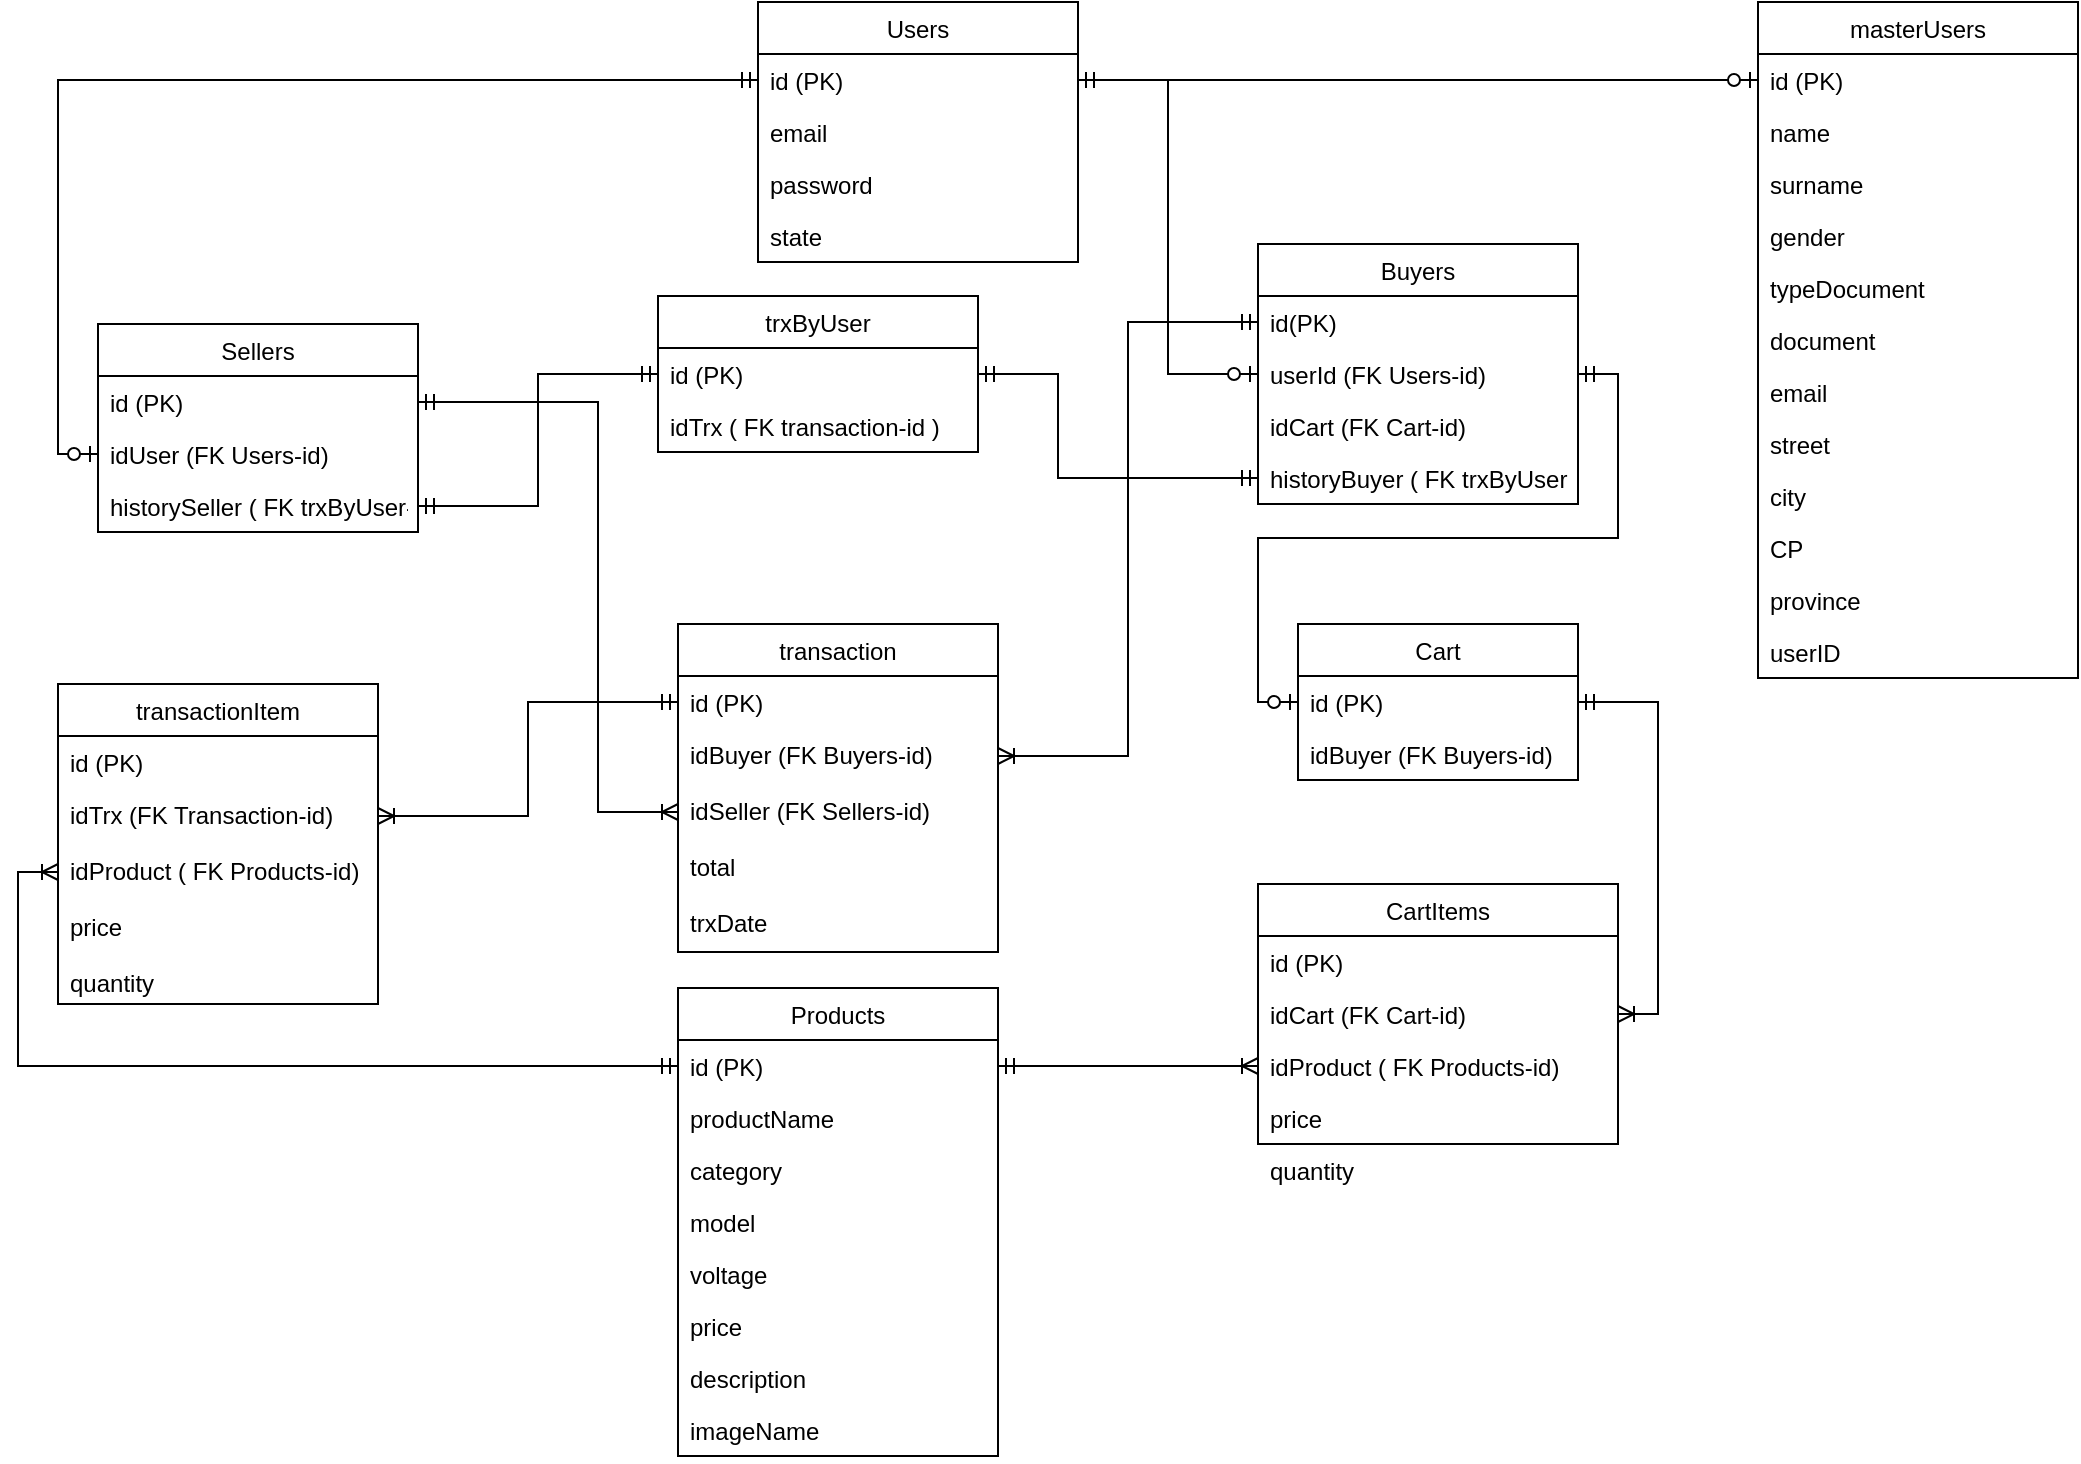 <mxfile version="12.6.7" type="device"><diagram id="SBNmrv5jbKWbXd2afy_5" name="Page-1"><mxGraphModel dx="2760" dy="450" grid="1" gridSize="10" guides="1" tooltips="1" connect="1" arrows="1" fold="1" page="1" pageScale="1" pageWidth="826" pageHeight="1169" math="0" shadow="0"><root><mxCell id="0"/><mxCell id="1" parent="0"/><mxCell id="Nz3JqQSpzv1bPOwpjb-S-1" value="Users" style="swimlane;fontStyle=0;childLayout=stackLayout;horizontal=1;startSize=26;fillColor=none;horizontalStack=0;resizeParent=1;resizeParentMax=0;resizeLast=0;collapsible=1;marginBottom=0;" parent="1" vertex="1"><mxGeometry x="-1260" y="20" width="160" height="130" as="geometry"/></mxCell><mxCell id="Nz3JqQSpzv1bPOwpjb-S-2" value="id (PK)" style="text;strokeColor=none;fillColor=none;align=left;verticalAlign=top;spacingLeft=4;spacingRight=4;overflow=hidden;rotatable=0;points=[[0,0.5],[1,0.5]];portConstraint=eastwest;" parent="Nz3JqQSpzv1bPOwpjb-S-1" vertex="1"><mxGeometry y="26" width="160" height="26" as="geometry"/></mxCell><mxCell id="Nz3JqQSpzv1bPOwpjb-S-3" value="email" style="text;strokeColor=none;fillColor=none;align=left;verticalAlign=top;spacingLeft=4;spacingRight=4;overflow=hidden;rotatable=0;points=[[0,0.5],[1,0.5]];portConstraint=eastwest;" parent="Nz3JqQSpzv1bPOwpjb-S-1" vertex="1"><mxGeometry y="52" width="160" height="26" as="geometry"/></mxCell><mxCell id="Nz3JqQSpzv1bPOwpjb-S-4" value="password" style="text;strokeColor=none;fillColor=none;align=left;verticalAlign=top;spacingLeft=4;spacingRight=4;overflow=hidden;rotatable=0;points=[[0,0.5],[1,0.5]];portConstraint=eastwest;" parent="Nz3JqQSpzv1bPOwpjb-S-1" vertex="1"><mxGeometry y="78" width="160" height="26" as="geometry"/></mxCell><mxCell id="Nz3JqQSpzv1bPOwpjb-S-81" value="state" style="text;strokeColor=none;fillColor=none;align=left;verticalAlign=top;spacingLeft=4;spacingRight=4;overflow=hidden;rotatable=0;points=[[0,0.5],[1,0.5]];portConstraint=eastwest;" parent="Nz3JqQSpzv1bPOwpjb-S-1" vertex="1"><mxGeometry y="104" width="160" height="26" as="geometry"/></mxCell><mxCell id="Nz3JqQSpzv1bPOwpjb-S-5" value="Buyers" style="swimlane;fontStyle=0;childLayout=stackLayout;horizontal=1;startSize=26;fillColor=none;horizontalStack=0;resizeParent=1;resizeParentMax=0;resizeLast=0;collapsible=1;marginBottom=0;" parent="1" vertex="1"><mxGeometry x="-1010" y="141" width="160" height="130" as="geometry"/></mxCell><mxCell id="Nz3JqQSpzv1bPOwpjb-S-6" value="id(PK)" style="text;strokeColor=none;fillColor=none;align=left;verticalAlign=top;spacingLeft=4;spacingRight=4;overflow=hidden;rotatable=0;points=[[0,0.5],[1,0.5]];portConstraint=eastwest;" parent="Nz3JqQSpzv1bPOwpjb-S-5" vertex="1"><mxGeometry y="26" width="160" height="26" as="geometry"/></mxCell><mxCell id="Nz3JqQSpzv1bPOwpjb-S-7" value="userId (FK Users-id)" style="text;strokeColor=none;fillColor=none;align=left;verticalAlign=top;spacingLeft=4;spacingRight=4;overflow=hidden;rotatable=0;points=[[0,0.5],[1,0.5]];portConstraint=eastwest;" parent="Nz3JqQSpzv1bPOwpjb-S-5" vertex="1"><mxGeometry y="52" width="160" height="26" as="geometry"/></mxCell><mxCell id="Nz3JqQSpzv1bPOwpjb-S-8" value="idCart (FK Cart-id)" style="text;strokeColor=none;fillColor=none;align=left;verticalAlign=top;spacingLeft=4;spacingRight=4;overflow=hidden;rotatable=0;points=[[0,0.5],[1,0.5]];portConstraint=eastwest;" parent="Nz3JqQSpzv1bPOwpjb-S-5" vertex="1"><mxGeometry y="78" width="160" height="26" as="geometry"/></mxCell><mxCell id="Nz3JqQSpzv1bPOwpjb-S-64" value="historyBuyer ( FK trxByUser-id)" style="text;strokeColor=none;fillColor=none;align=left;verticalAlign=top;spacingLeft=4;spacingRight=4;overflow=hidden;rotatable=0;points=[[0,0.5],[1,0.5]];portConstraint=eastwest;" parent="Nz3JqQSpzv1bPOwpjb-S-5" vertex="1"><mxGeometry y="104" width="160" height="26" as="geometry"/></mxCell><mxCell id="Nz3JqQSpzv1bPOwpjb-S-9" value="Sellers" style="swimlane;fontStyle=0;childLayout=stackLayout;horizontal=1;startSize=26;fillColor=none;horizontalStack=0;resizeParent=1;resizeParentMax=0;resizeLast=0;collapsible=1;marginBottom=0;" parent="1" vertex="1"><mxGeometry x="-1590" y="181" width="160" height="104" as="geometry"/></mxCell><mxCell id="Nz3JqQSpzv1bPOwpjb-S-10" value="id (PK)" style="text;strokeColor=none;fillColor=none;align=left;verticalAlign=top;spacingLeft=4;spacingRight=4;overflow=hidden;rotatable=0;points=[[0,0.5],[1,0.5]];portConstraint=eastwest;" parent="Nz3JqQSpzv1bPOwpjb-S-9" vertex="1"><mxGeometry y="26" width="160" height="26" as="geometry"/></mxCell><mxCell id="Nz3JqQSpzv1bPOwpjb-S-11" value="idUser (FK Users-id)" style="text;strokeColor=none;fillColor=none;align=left;verticalAlign=top;spacingLeft=4;spacingRight=4;overflow=hidden;rotatable=0;points=[[0,0.5],[1,0.5]];portConstraint=eastwest;" parent="Nz3JqQSpzv1bPOwpjb-S-9" vertex="1"><mxGeometry y="52" width="160" height="26" as="geometry"/></mxCell><mxCell id="Nz3JqQSpzv1bPOwpjb-S-12" value="historySeller ( FK trxByUser-id)" style="text;strokeColor=none;fillColor=none;align=left;verticalAlign=top;spacingLeft=4;spacingRight=4;overflow=hidden;rotatable=0;points=[[0,0.5],[1,0.5]];portConstraint=eastwest;" parent="Nz3JqQSpzv1bPOwpjb-S-9" vertex="1"><mxGeometry y="78" width="160" height="26" as="geometry"/></mxCell><mxCell id="Nz3JqQSpzv1bPOwpjb-S-13" value="transaction" style="swimlane;fontStyle=0;childLayout=stackLayout;horizontal=1;startSize=26;fillColor=none;horizontalStack=0;resizeParent=1;resizeParentMax=0;resizeLast=0;collapsible=1;marginBottom=0;" parent="1" vertex="1"><mxGeometry x="-1300" y="331" width="160" height="164" as="geometry"/></mxCell><mxCell id="Nz3JqQSpzv1bPOwpjb-S-14" value="id (PK)" style="text;strokeColor=none;fillColor=none;align=left;verticalAlign=top;spacingLeft=4;spacingRight=4;overflow=hidden;rotatable=0;points=[[0,0.5],[1,0.5]];portConstraint=eastwest;" parent="Nz3JqQSpzv1bPOwpjb-S-13" vertex="1"><mxGeometry y="26" width="160" height="26" as="geometry"/></mxCell><mxCell id="Nz3JqQSpzv1bPOwpjb-S-48" value="idBuyer (FK Buyers-id)" style="text;strokeColor=none;fillColor=none;align=left;verticalAlign=top;spacingLeft=4;spacingRight=4;overflow=hidden;rotatable=0;points=[[0,0.5],[1,0.5]];portConstraint=eastwest;" parent="Nz3JqQSpzv1bPOwpjb-S-13" vertex="1"><mxGeometry y="52" width="160" height="28" as="geometry"/></mxCell><mxCell id="Nz3JqQSpzv1bPOwpjb-S-53" value="idSeller (FK Sellers-id)" style="text;strokeColor=none;fillColor=none;align=left;verticalAlign=top;spacingLeft=4;spacingRight=4;overflow=hidden;rotatable=0;points=[[0,0.5],[1,0.5]];portConstraint=eastwest;" parent="Nz3JqQSpzv1bPOwpjb-S-13" vertex="1"><mxGeometry y="80" width="160" height="28" as="geometry"/></mxCell><mxCell id="Nz3JqQSpzv1bPOwpjb-S-52" value="total" style="text;strokeColor=none;fillColor=none;align=left;verticalAlign=top;spacingLeft=4;spacingRight=4;overflow=hidden;rotatable=0;points=[[0,0.5],[1,0.5]];portConstraint=eastwest;" parent="Nz3JqQSpzv1bPOwpjb-S-13" vertex="1"><mxGeometry y="108" width="160" height="28" as="geometry"/></mxCell><mxCell id="Nz3JqQSpzv1bPOwpjb-S-60" value="trxDate" style="text;strokeColor=none;fillColor=none;align=left;verticalAlign=top;spacingLeft=4;spacingRight=4;overflow=hidden;rotatable=0;points=[[0,0.5],[1,0.5]];portConstraint=eastwest;" parent="Nz3JqQSpzv1bPOwpjb-S-13" vertex="1"><mxGeometry y="136" width="160" height="28" as="geometry"/></mxCell><mxCell id="Nz3JqQSpzv1bPOwpjb-S-21" value="Cart" style="swimlane;fontStyle=0;childLayout=stackLayout;horizontal=1;startSize=26;fillColor=none;horizontalStack=0;resizeParent=1;resizeParentMax=0;resizeLast=0;collapsible=1;marginBottom=0;" parent="1" vertex="1"><mxGeometry x="-990" y="331" width="140" height="78" as="geometry"/></mxCell><mxCell id="Nz3JqQSpzv1bPOwpjb-S-22" value="id (PK)" style="text;strokeColor=none;fillColor=none;align=left;verticalAlign=top;spacingLeft=4;spacingRight=4;overflow=hidden;rotatable=0;points=[[0,0.5],[1,0.5]];portConstraint=eastwest;" parent="Nz3JqQSpzv1bPOwpjb-S-21" vertex="1"><mxGeometry y="26" width="140" height="26" as="geometry"/></mxCell><mxCell id="Nz3JqQSpzv1bPOwpjb-S-24" value="idBuyer (FK Buyers-id)" style="text;strokeColor=none;fillColor=none;align=left;verticalAlign=top;spacingLeft=4;spacingRight=4;overflow=hidden;rotatable=0;points=[[0,0.5],[1,0.5]];portConstraint=eastwest;" parent="Nz3JqQSpzv1bPOwpjb-S-21" vertex="1"><mxGeometry y="52" width="140" height="26" as="geometry"/></mxCell><mxCell id="Nz3JqQSpzv1bPOwpjb-S-25" value="CartItems" style="swimlane;fontStyle=0;childLayout=stackLayout;horizontal=1;startSize=26;fillColor=none;horizontalStack=0;resizeParent=1;resizeParentMax=0;resizeLast=0;collapsible=1;marginBottom=0;" parent="1" vertex="1"><mxGeometry x="-1010" y="461" width="180" height="130" as="geometry"><mxRectangle x="740" y="73" width="80" height="26" as="alternateBounds"/></mxGeometry></mxCell><mxCell id="Nz3JqQSpzv1bPOwpjb-S-26" value="id (PK)" style="text;strokeColor=none;fillColor=none;align=left;verticalAlign=top;spacingLeft=4;spacingRight=4;overflow=hidden;rotatable=0;points=[[0,0.5],[1,0.5]];portConstraint=eastwest;" parent="Nz3JqQSpzv1bPOwpjb-S-25" vertex="1"><mxGeometry y="26" width="180" height="26" as="geometry"/></mxCell><mxCell id="Nz3JqQSpzv1bPOwpjb-S-27" value="idCart (FK Cart-id)" style="text;strokeColor=none;fillColor=none;align=left;verticalAlign=top;spacingLeft=4;spacingRight=4;overflow=hidden;rotatable=0;points=[[0,0.5],[1,0.5]];portConstraint=eastwest;" parent="Nz3JqQSpzv1bPOwpjb-S-25" vertex="1"><mxGeometry y="52" width="180" height="26" as="geometry"/></mxCell><mxCell id="Nz3JqQSpzv1bPOwpjb-S-37" value="idProduct ( FK Products-id)" style="text;strokeColor=none;fillColor=none;align=left;verticalAlign=top;spacingLeft=4;spacingRight=4;overflow=hidden;rotatable=0;points=[[0,0.5],[1,0.5]];portConstraint=eastwest;" parent="Nz3JqQSpzv1bPOwpjb-S-25" vertex="1"><mxGeometry y="78" width="180" height="26" as="geometry"/></mxCell><mxCell id="Nz3JqQSpzv1bPOwpjb-S-42" value="price" style="text;strokeColor=none;fillColor=none;align=left;verticalAlign=top;spacingLeft=4;spacingRight=4;overflow=hidden;rotatable=0;points=[[0,0.5],[1,0.5]];portConstraint=eastwest;" parent="Nz3JqQSpzv1bPOwpjb-S-25" vertex="1"><mxGeometry y="104" width="180" height="26" as="geometry"/></mxCell><mxCell id="Nz3JqQSpzv1bPOwpjb-S-28" style="edgeStyle=orthogonalEdgeStyle;rounded=0;orthogonalLoop=1;jettySize=auto;html=1;exitX=1;exitY=0.5;exitDx=0;exitDy=0;entryX=0;entryY=0.5;entryDx=0;entryDy=0;endArrow=ERzeroToOne;endFill=1;startArrow=ERmandOne;startFill=0;" parent="1" source="Nz3JqQSpzv1bPOwpjb-S-7" target="Nz3JqQSpzv1bPOwpjb-S-22" edge="1"><mxGeometry relative="1" as="geometry"/></mxCell><mxCell id="Nz3JqQSpzv1bPOwpjb-S-29" style="edgeStyle=orthogonalEdgeStyle;rounded=0;orthogonalLoop=1;jettySize=auto;html=1;exitX=1;exitY=0.5;exitDx=0;exitDy=0;entryX=1;entryY=0.5;entryDx=0;entryDy=0;startArrow=ERoneToMany;startFill=0;endArrow=ERmandOne;endFill=0;" parent="1" source="Nz3JqQSpzv1bPOwpjb-S-27" target="Nz3JqQSpzv1bPOwpjb-S-22" edge="1"><mxGeometry relative="1" as="geometry"/></mxCell><mxCell id="Nz3JqQSpzv1bPOwpjb-S-30" style="edgeStyle=orthogonalEdgeStyle;rounded=0;orthogonalLoop=1;jettySize=auto;html=1;exitX=0;exitY=0.5;exitDx=0;exitDy=0;entryX=1;entryY=0.5;entryDx=0;entryDy=0;startArrow=ERzeroToOne;startFill=1;endArrow=ERmandOne;endFill=0;" parent="1" source="Nz3JqQSpzv1bPOwpjb-S-7" target="Nz3JqQSpzv1bPOwpjb-S-2" edge="1"><mxGeometry relative="1" as="geometry"/></mxCell><mxCell id="Nz3JqQSpzv1bPOwpjb-S-31" style="edgeStyle=orthogonalEdgeStyle;rounded=0;orthogonalLoop=1;jettySize=auto;html=1;exitX=0;exitY=0.5;exitDx=0;exitDy=0;entryX=0;entryY=0.5;entryDx=0;entryDy=0;startArrow=ERzeroToOne;startFill=1;endArrow=ERmandOne;endFill=0;" parent="1" source="Nz3JqQSpzv1bPOwpjb-S-11" target="Nz3JqQSpzv1bPOwpjb-S-2" edge="1"><mxGeometry relative="1" as="geometry"/></mxCell><mxCell id="Nz3JqQSpzv1bPOwpjb-S-38" value="Products" style="swimlane;fontStyle=0;childLayout=stackLayout;horizontal=1;startSize=26;fillColor=none;horizontalStack=0;resizeParent=1;resizeParentMax=0;resizeLast=0;collapsible=1;marginBottom=0;" parent="1" vertex="1"><mxGeometry x="-1300" y="513" width="160" height="234" as="geometry"/></mxCell><mxCell id="Nz3JqQSpzv1bPOwpjb-S-39" value="id (PK)" style="text;strokeColor=none;fillColor=none;align=left;verticalAlign=top;spacingLeft=4;spacingRight=4;overflow=hidden;rotatable=0;points=[[0,0.5],[1,0.5]];portConstraint=eastwest;" parent="Nz3JqQSpzv1bPOwpjb-S-38" vertex="1"><mxGeometry y="26" width="160" height="26" as="geometry"/></mxCell><mxCell id="Nz3JqQSpzv1bPOwpjb-S-40" value="productName" style="text;strokeColor=none;fillColor=none;align=left;verticalAlign=top;spacingLeft=4;spacingRight=4;overflow=hidden;rotatable=0;points=[[0,0.5],[1,0.5]];portConstraint=eastwest;" parent="Nz3JqQSpzv1bPOwpjb-S-38" vertex="1"><mxGeometry y="52" width="160" height="26" as="geometry"/></mxCell><mxCell id="Nz3JqQSpzv1bPOwpjb-S-41" value="category" style="text;strokeColor=none;fillColor=none;align=left;verticalAlign=top;spacingLeft=4;spacingRight=4;overflow=hidden;rotatable=0;points=[[0,0.5],[1,0.5]];portConstraint=eastwest;" parent="Nz3JqQSpzv1bPOwpjb-S-38" vertex="1"><mxGeometry y="78" width="160" height="26" as="geometry"/></mxCell><mxCell id="nkvucs5wKJo_Is8eqkzy-17" value="model" style="text;strokeColor=none;fillColor=none;align=left;verticalAlign=top;spacingLeft=4;spacingRight=4;overflow=hidden;rotatable=0;points=[[0,0.5],[1,0.5]];portConstraint=eastwest;" vertex="1" parent="Nz3JqQSpzv1bPOwpjb-S-38"><mxGeometry y="104" width="160" height="26" as="geometry"/></mxCell><mxCell id="nkvucs5wKJo_Is8eqkzy-18" value="voltage" style="text;strokeColor=none;fillColor=none;align=left;verticalAlign=top;spacingLeft=4;spacingRight=4;overflow=hidden;rotatable=0;points=[[0,0.5],[1,0.5]];portConstraint=eastwest;" vertex="1" parent="Nz3JqQSpzv1bPOwpjb-S-38"><mxGeometry y="130" width="160" height="26" as="geometry"/></mxCell><mxCell id="nkvucs5wKJo_Is8eqkzy-19" value="price" style="text;strokeColor=none;fillColor=none;align=left;verticalAlign=top;spacingLeft=4;spacingRight=4;overflow=hidden;rotatable=0;points=[[0,0.5],[1,0.5]];portConstraint=eastwest;" vertex="1" parent="Nz3JqQSpzv1bPOwpjb-S-38"><mxGeometry y="156" width="160" height="26" as="geometry"/></mxCell><mxCell id="nkvucs5wKJo_Is8eqkzy-20" value="description" style="text;strokeColor=none;fillColor=none;align=left;verticalAlign=top;spacingLeft=4;spacingRight=4;overflow=hidden;rotatable=0;points=[[0,0.5],[1,0.5]];portConstraint=eastwest;" vertex="1" parent="Nz3JqQSpzv1bPOwpjb-S-38"><mxGeometry y="182" width="160" height="26" as="geometry"/></mxCell><mxCell id="nkvucs5wKJo_Is8eqkzy-21" value="imageName" style="text;strokeColor=none;fillColor=none;align=left;verticalAlign=top;spacingLeft=4;spacingRight=4;overflow=hidden;rotatable=0;points=[[0,0.5],[1,0.5]];portConstraint=eastwest;" vertex="1" parent="Nz3JqQSpzv1bPOwpjb-S-38"><mxGeometry y="208" width="160" height="26" as="geometry"/></mxCell><mxCell id="Nz3JqQSpzv1bPOwpjb-S-49" value="transactionItem" style="swimlane;fontStyle=0;childLayout=stackLayout;horizontal=1;startSize=26;fillColor=none;horizontalStack=0;resizeParent=1;resizeParentMax=0;resizeLast=0;collapsible=1;marginBottom=0;" parent="1" vertex="1"><mxGeometry x="-1610" y="361" width="160" height="160" as="geometry"/></mxCell><mxCell id="Nz3JqQSpzv1bPOwpjb-S-50" value="id (PK)" style="text;strokeColor=none;fillColor=none;align=left;verticalAlign=top;spacingLeft=4;spacingRight=4;overflow=hidden;rotatable=0;points=[[0,0.5],[1,0.5]];portConstraint=eastwest;" parent="Nz3JqQSpzv1bPOwpjb-S-49" vertex="1"><mxGeometry y="26" width="160" height="26" as="geometry"/></mxCell><mxCell id="Nz3JqQSpzv1bPOwpjb-S-51" value="idTrx (FK Transaction-id)" style="text;strokeColor=none;fillColor=none;align=left;verticalAlign=top;spacingLeft=4;spacingRight=4;overflow=hidden;rotatable=0;points=[[0,0.5],[1,0.5]];portConstraint=eastwest;" parent="Nz3JqQSpzv1bPOwpjb-S-49" vertex="1"><mxGeometry y="52" width="160" height="28" as="geometry"/></mxCell><mxCell id="Nz3JqQSpzv1bPOwpjb-S-54" value="idProduct ( FK Products-id)" style="text;strokeColor=none;fillColor=none;align=left;verticalAlign=top;spacingLeft=4;spacingRight=4;overflow=hidden;rotatable=0;points=[[0,0.5],[1,0.5]];portConstraint=eastwest;" parent="Nz3JqQSpzv1bPOwpjb-S-49" vertex="1"><mxGeometry y="80" width="160" height="28" as="geometry"/></mxCell><mxCell id="Nz3JqQSpzv1bPOwpjb-S-55" value="price" style="text;strokeColor=none;fillColor=none;align=left;verticalAlign=top;spacingLeft=4;spacingRight=4;overflow=hidden;rotatable=0;points=[[0,0.5],[1,0.5]];portConstraint=eastwest;" parent="Nz3JqQSpzv1bPOwpjb-S-49" vertex="1"><mxGeometry y="108" width="160" height="28" as="geometry"/></mxCell><mxCell id="Nz3JqQSpzv1bPOwpjb-S-56" value="quantity" style="text;strokeColor=none;fillColor=none;align=left;verticalAlign=top;spacingLeft=4;spacingRight=4;overflow=hidden;rotatable=0;points=[[0,0.5],[1,0.5]];portConstraint=eastwest;" parent="Nz3JqQSpzv1bPOwpjb-S-49" vertex="1"><mxGeometry y="136" width="160" height="24" as="geometry"/></mxCell><mxCell id="Nz3JqQSpzv1bPOwpjb-S-57" style="edgeStyle=orthogonalEdgeStyle;rounded=0;orthogonalLoop=1;jettySize=auto;html=1;exitX=0;exitY=0.5;exitDx=0;exitDy=0;entryX=1;entryY=0.5;entryDx=0;entryDy=0;startArrow=ERmandOne;startFill=0;endArrow=ERoneToMany;endFill=0;" parent="1" source="Nz3JqQSpzv1bPOwpjb-S-14" target="Nz3JqQSpzv1bPOwpjb-S-51" edge="1"><mxGeometry relative="1" as="geometry"/></mxCell><mxCell id="Nz3JqQSpzv1bPOwpjb-S-62" style="edgeStyle=orthogonalEdgeStyle;rounded=0;orthogonalLoop=1;jettySize=auto;html=1;exitX=0;exitY=0.5;exitDx=0;exitDy=0;entryX=0;entryY=0.5;entryDx=0;entryDy=0;startArrow=ERmandOne;startFill=0;endArrow=ERoneToMany;endFill=0;" parent="1" source="Nz3JqQSpzv1bPOwpjb-S-39" target="Nz3JqQSpzv1bPOwpjb-S-54" edge="1"><mxGeometry relative="1" as="geometry"/></mxCell><mxCell id="Nz3JqQSpzv1bPOwpjb-S-63" style="edgeStyle=orthogonalEdgeStyle;rounded=0;orthogonalLoop=1;jettySize=auto;html=1;exitX=1;exitY=0.5;exitDx=0;exitDy=0;entryX=0;entryY=0.5;entryDx=0;entryDy=0;startArrow=ERmandOne;startFill=0;endArrow=ERoneToMany;endFill=0;" parent="1" source="Nz3JqQSpzv1bPOwpjb-S-39" target="Nz3JqQSpzv1bPOwpjb-S-37" edge="1"><mxGeometry relative="1" as="geometry"/></mxCell><mxCell id="Nz3JqQSpzv1bPOwpjb-S-68" style="edgeStyle=orthogonalEdgeStyle;rounded=0;orthogonalLoop=1;jettySize=auto;html=1;exitX=1;exitY=0.5;exitDx=0;exitDy=0;entryX=0;entryY=0.5;entryDx=0;entryDy=0;startArrow=ERmandOne;startFill=0;endArrow=ERoneToMany;endFill=0;" parent="1" source="Nz3JqQSpzv1bPOwpjb-S-10" target="Nz3JqQSpzv1bPOwpjb-S-53" edge="1"><mxGeometry relative="1" as="geometry"><Array as="points"><mxPoint x="-1340" y="220"/><mxPoint x="-1340" y="425"/></Array></mxGeometry></mxCell><mxCell id="Nz3JqQSpzv1bPOwpjb-S-70" style="edgeStyle=orthogonalEdgeStyle;rounded=0;orthogonalLoop=1;jettySize=auto;html=1;exitX=0;exitY=0.5;exitDx=0;exitDy=0;entryX=1;entryY=0.5;entryDx=0;entryDy=0;startArrow=ERmandOne;startFill=0;endArrow=ERoneToMany;endFill=0;" parent="1" source="Nz3JqQSpzv1bPOwpjb-S-6" target="Nz3JqQSpzv1bPOwpjb-S-48" edge="1"><mxGeometry relative="1" as="geometry"/></mxCell><mxCell id="Nz3JqQSpzv1bPOwpjb-S-71" value="trxByUser" style="swimlane;fontStyle=0;childLayout=stackLayout;horizontal=1;startSize=26;fillColor=none;horizontalStack=0;resizeParent=1;resizeParentMax=0;resizeLast=0;collapsible=1;marginBottom=0;" parent="1" vertex="1"><mxGeometry x="-1310" y="167" width="160" height="78" as="geometry"/></mxCell><mxCell id="Nz3JqQSpzv1bPOwpjb-S-72" value="id (PK)" style="text;strokeColor=none;fillColor=none;align=left;verticalAlign=top;spacingLeft=4;spacingRight=4;overflow=hidden;rotatable=0;points=[[0,0.5],[1,0.5]];portConstraint=eastwest;" parent="Nz3JqQSpzv1bPOwpjb-S-71" vertex="1"><mxGeometry y="26" width="160" height="26" as="geometry"/></mxCell><mxCell id="Nz3JqQSpzv1bPOwpjb-S-77" value="idTrx ( FK transaction-id )" style="text;strokeColor=none;fillColor=none;align=left;verticalAlign=top;spacingLeft=4;spacingRight=4;overflow=hidden;rotatable=0;points=[[0,0.5],[1,0.5]];portConstraint=eastwest;" parent="Nz3JqQSpzv1bPOwpjb-S-71" vertex="1"><mxGeometry y="52" width="160" height="26" as="geometry"/></mxCell><mxCell id="Nz3JqQSpzv1bPOwpjb-S-78" style="edgeStyle=orthogonalEdgeStyle;rounded=0;orthogonalLoop=1;jettySize=auto;html=1;exitX=1;exitY=0.5;exitDx=0;exitDy=0;entryX=0;entryY=0.5;entryDx=0;entryDy=0;startArrow=ERmandOne;startFill=0;endArrow=ERmandOne;endFill=0;" parent="1" source="Nz3JqQSpzv1bPOwpjb-S-12" target="Nz3JqQSpzv1bPOwpjb-S-72" edge="1"><mxGeometry relative="1" as="geometry"/></mxCell><mxCell id="Nz3JqQSpzv1bPOwpjb-S-79" style="edgeStyle=orthogonalEdgeStyle;rounded=0;orthogonalLoop=1;jettySize=auto;html=1;exitX=0;exitY=0.5;exitDx=0;exitDy=0;entryX=1;entryY=0.5;entryDx=0;entryDy=0;startArrow=ERmandOne;startFill=0;endArrow=ERmandOne;endFill=0;" parent="1" source="Nz3JqQSpzv1bPOwpjb-S-64" target="Nz3JqQSpzv1bPOwpjb-S-72" edge="1"><mxGeometry relative="1" as="geometry"><Array as="points"><mxPoint x="-1110" y="258"/><mxPoint x="-1110" y="206"/></Array></mxGeometry></mxCell><mxCell id="nkvucs5wKJo_Is8eqkzy-1" value="masterUsers" style="swimlane;fontStyle=0;childLayout=stackLayout;horizontal=1;startSize=26;fillColor=none;horizontalStack=0;resizeParent=1;resizeParentMax=0;resizeLast=0;collapsible=1;marginBottom=0;" vertex="1" parent="1"><mxGeometry x="-760" y="20" width="160" height="338" as="geometry"/></mxCell><mxCell id="nkvucs5wKJo_Is8eqkzy-2" value="id (PK)" style="text;strokeColor=none;fillColor=none;align=left;verticalAlign=top;spacingLeft=4;spacingRight=4;overflow=hidden;rotatable=0;points=[[0,0.5],[1,0.5]];portConstraint=eastwest;" vertex="1" parent="nkvucs5wKJo_Is8eqkzy-1"><mxGeometry y="26" width="160" height="26" as="geometry"/></mxCell><mxCell id="nkvucs5wKJo_Is8eqkzy-3" value="name" style="text;strokeColor=none;fillColor=none;align=left;verticalAlign=top;spacingLeft=4;spacingRight=4;overflow=hidden;rotatable=0;points=[[0,0.5],[1,0.5]];portConstraint=eastwest;" vertex="1" parent="nkvucs5wKJo_Is8eqkzy-1"><mxGeometry y="52" width="160" height="26" as="geometry"/></mxCell><mxCell id="nkvucs5wKJo_Is8eqkzy-4" value="surname" style="text;strokeColor=none;fillColor=none;align=left;verticalAlign=top;spacingLeft=4;spacingRight=4;overflow=hidden;rotatable=0;points=[[0,0.5],[1,0.5]];portConstraint=eastwest;" vertex="1" parent="nkvucs5wKJo_Is8eqkzy-1"><mxGeometry y="78" width="160" height="26" as="geometry"/></mxCell><mxCell id="nkvucs5wKJo_Is8eqkzy-5" value="gender" style="text;strokeColor=none;fillColor=none;align=left;verticalAlign=top;spacingLeft=4;spacingRight=4;overflow=hidden;rotatable=0;points=[[0,0.5],[1,0.5]];portConstraint=eastwest;" vertex="1" parent="nkvucs5wKJo_Is8eqkzy-1"><mxGeometry y="104" width="160" height="26" as="geometry"/></mxCell><mxCell id="nkvucs5wKJo_Is8eqkzy-6" value="typeDocument" style="text;strokeColor=none;fillColor=none;align=left;verticalAlign=top;spacingLeft=4;spacingRight=4;overflow=hidden;rotatable=0;points=[[0,0.5],[1,0.5]];portConstraint=eastwest;" vertex="1" parent="nkvucs5wKJo_Is8eqkzy-1"><mxGeometry y="130" width="160" height="26" as="geometry"/></mxCell><mxCell id="nkvucs5wKJo_Is8eqkzy-7" value="document" style="text;strokeColor=none;fillColor=none;align=left;verticalAlign=top;spacingLeft=4;spacingRight=4;overflow=hidden;rotatable=0;points=[[0,0.5],[1,0.5]];portConstraint=eastwest;" vertex="1" parent="nkvucs5wKJo_Is8eqkzy-1"><mxGeometry y="156" width="160" height="26" as="geometry"/></mxCell><mxCell id="nkvucs5wKJo_Is8eqkzy-8" value="email" style="text;strokeColor=none;fillColor=none;align=left;verticalAlign=top;spacingLeft=4;spacingRight=4;overflow=hidden;rotatable=0;points=[[0,0.5],[1,0.5]];portConstraint=eastwest;" vertex="1" parent="nkvucs5wKJo_Is8eqkzy-1"><mxGeometry y="182" width="160" height="26" as="geometry"/></mxCell><mxCell id="nkvucs5wKJo_Is8eqkzy-9" value="street" style="text;strokeColor=none;fillColor=none;align=left;verticalAlign=top;spacingLeft=4;spacingRight=4;overflow=hidden;rotatable=0;points=[[0,0.5],[1,0.5]];portConstraint=eastwest;" vertex="1" parent="nkvucs5wKJo_Is8eqkzy-1"><mxGeometry y="208" width="160" height="26" as="geometry"/></mxCell><mxCell id="nkvucs5wKJo_Is8eqkzy-10" value="city" style="text;strokeColor=none;fillColor=none;align=left;verticalAlign=top;spacingLeft=4;spacingRight=4;overflow=hidden;rotatable=0;points=[[0,0.5],[1,0.5]];portConstraint=eastwest;" vertex="1" parent="nkvucs5wKJo_Is8eqkzy-1"><mxGeometry y="234" width="160" height="26" as="geometry"/></mxCell><mxCell id="nkvucs5wKJo_Is8eqkzy-11" value="CP" style="text;strokeColor=none;fillColor=none;align=left;verticalAlign=top;spacingLeft=4;spacingRight=4;overflow=hidden;rotatable=0;points=[[0,0.5],[1,0.5]];portConstraint=eastwest;" vertex="1" parent="nkvucs5wKJo_Is8eqkzy-1"><mxGeometry y="260" width="160" height="26" as="geometry"/></mxCell><mxCell id="nkvucs5wKJo_Is8eqkzy-12" value="province" style="text;strokeColor=none;fillColor=none;align=left;verticalAlign=top;spacingLeft=4;spacingRight=4;overflow=hidden;rotatable=0;points=[[0,0.5],[1,0.5]];portConstraint=eastwest;" vertex="1" parent="nkvucs5wKJo_Is8eqkzy-1"><mxGeometry y="286" width="160" height="26" as="geometry"/></mxCell><mxCell id="nkvucs5wKJo_Is8eqkzy-13" value="userID" style="text;strokeColor=none;fillColor=none;align=left;verticalAlign=top;spacingLeft=4;spacingRight=4;overflow=hidden;rotatable=0;points=[[0,0.5],[1,0.5]];portConstraint=eastwest;" vertex="1" parent="nkvucs5wKJo_Is8eqkzy-1"><mxGeometry y="312" width="160" height="26" as="geometry"/></mxCell><mxCell id="nkvucs5wKJo_Is8eqkzy-16" style="edgeStyle=orthogonalEdgeStyle;rounded=0;orthogonalLoop=1;jettySize=auto;html=1;exitX=0;exitY=0.5;exitDx=0;exitDy=0;entryX=1;entryY=0.5;entryDx=0;entryDy=0;startArrow=ERzeroToOne;startFill=1;endArrow=ERmandOne;endFill=0;" edge="1" parent="1" source="nkvucs5wKJo_Is8eqkzy-2" target="Nz3JqQSpzv1bPOwpjb-S-2"><mxGeometry relative="1" as="geometry"><mxPoint x="-1000" y="216" as="sourcePoint"/><mxPoint x="-1090" y="69" as="targetPoint"/></mxGeometry></mxCell><mxCell id="Nz3JqQSpzv1bPOwpjb-S-43" value="quantity" style="text;strokeColor=none;fillColor=none;align=left;verticalAlign=top;spacingLeft=4;spacingRight=4;overflow=hidden;rotatable=0;points=[[0,0.5],[1,0.5]];portConstraint=eastwest;" parent="1" vertex="1"><mxGeometry x="-1010" y="591" width="180" height="26" as="geometry"/></mxCell></root></mxGraphModel></diagram></mxfile>